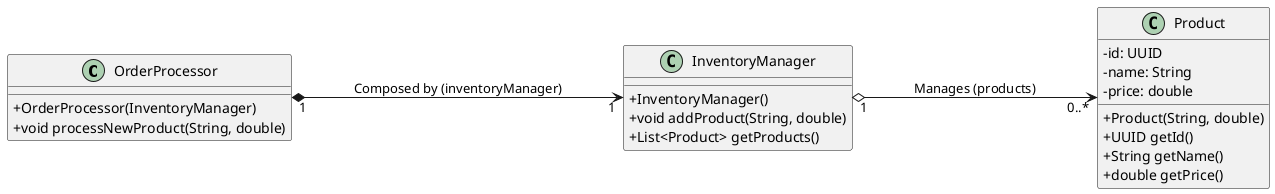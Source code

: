 @startuml
left to right direction
skinparam classAttributeIconSize 0


class Main {
  +void main()
}

class OrderProcessor {
  +OrderProcessor(InventoryManager)
  +void processNewProduct(String, double)
}

class InventoryManager {
  +InventoryManager()
  +void addProduct(String, double)
  +List<Product> getProducts()
}

class Product {
  -id: UUID
  -name: String
  -price: double
  +Product(String, double)
  +UUID getId()
  +String getName()
  +double getPrice()
}



Main .> OrderProcessor : Use
Main .> InventoryManager : Use
OrderProcessor "1" *---> "1" InventoryManager : Composed by (inventoryManager)
InventoryManager "1" o---> "0..*" Product : Manages (products)


remove Main

@enduml
